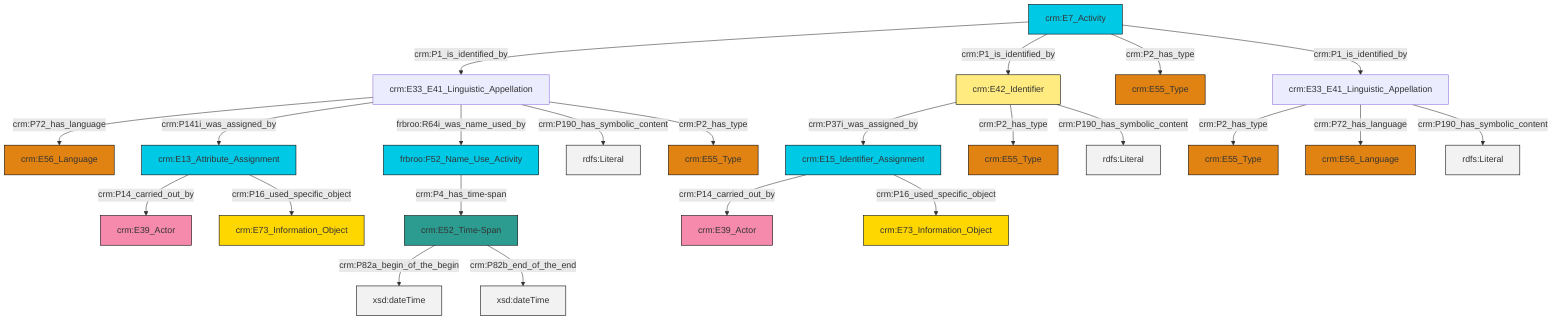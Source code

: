 graph TD
classDef Literal fill:#f2f2f2,stroke:#000000;
classDef CRM_Entity fill:#FFFFFF,stroke:#000000;
classDef Temporal_Entity fill:#00C9E6, stroke:#000000;
classDef Type fill:#E18312, stroke:#000000;
classDef Time-Span fill:#2C9C91, stroke:#000000;
classDef Appellation fill:#FFEB7F, stroke:#000000;
classDef Place fill:#008836, stroke:#000000;
classDef Persistent_Item fill:#B266B2, stroke:#000000;
classDef Conceptual_Object fill:#FFD700, stroke:#000000;
classDef Physical_Thing fill:#D2B48C, stroke:#000000;
classDef Actor fill:#f58aad, stroke:#000000;
classDef PC_Classes fill:#4ce600, stroke:#000000;
classDef Multi fill:#cccccc,stroke:#000000;

14["crm:E52_Time-Span"]:::Time-Span -->|crm:P82a_begin_of_the_begin| 15[xsd:dateTime]:::Literal
16["crm:E33_E41_Linguistic_Appellation"]:::Default -->|crm:P72_has_language| 17["crm:E56_Language"]:::Type
16["crm:E33_E41_Linguistic_Appellation"]:::Default -->|crm:P141i_was_assigned_by| 18["crm:E13_Attribute_Assignment"]:::Temporal_Entity
18["crm:E13_Attribute_Assignment"]:::Temporal_Entity -->|crm:P14_carried_out_by| 8["crm:E39_Actor"]:::Actor
19["crm:E33_E41_Linguistic_Appellation"]:::Default -->|crm:P2_has_type| 10["crm:E55_Type"]:::Type
20["frbroo:F52_Name_Use_Activity"]:::Temporal_Entity -->|crm:P4_has_time-span| 14["crm:E52_Time-Span"]:::Time-Span
16["crm:E33_E41_Linguistic_Appellation"]:::Default -->|frbroo:R64i_was_name_used_by| 20["frbroo:F52_Name_Use_Activity"]:::Temporal_Entity
4["crm:E7_Activity"]:::Temporal_Entity -->|crm:P1_is_identified_by| 16["crm:E33_E41_Linguistic_Appellation"]:::Default
0["crm:E15_Identifier_Assignment"]:::Temporal_Entity -->|crm:P14_carried_out_by| 23["crm:E39_Actor"]:::Actor
16["crm:E33_E41_Linguistic_Appellation"]:::Default -->|crm:P190_has_symbolic_content| 24[rdfs:Literal]:::Literal
4["crm:E7_Activity"]:::Temporal_Entity -->|crm:P1_is_identified_by| 25["crm:E42_Identifier"]:::Appellation
0["crm:E15_Identifier_Assignment"]:::Temporal_Entity -->|crm:P16_used_specific_object| 29["crm:E73_Information_Object"]:::Conceptual_Object
25["crm:E42_Identifier"]:::Appellation -->|crm:P37i_was_assigned_by| 0["crm:E15_Identifier_Assignment"]:::Temporal_Entity
4["crm:E7_Activity"]:::Temporal_Entity -->|crm:P2_has_type| 21["crm:E55_Type"]:::Type
25["crm:E42_Identifier"]:::Appellation -->|crm:P2_has_type| 2["crm:E55_Type"]:::Type
19["crm:E33_E41_Linguistic_Appellation"]:::Default -->|crm:P72_has_language| 34["crm:E56_Language"]:::Type
14["crm:E52_Time-Span"]:::Time-Span -->|crm:P82b_end_of_the_end| 36[xsd:dateTime]:::Literal
19["crm:E33_E41_Linguistic_Appellation"]:::Default -->|crm:P190_has_symbolic_content| 37[rdfs:Literal]:::Literal
25["crm:E42_Identifier"]:::Appellation -->|crm:P190_has_symbolic_content| 38[rdfs:Literal]:::Literal
16["crm:E33_E41_Linguistic_Appellation"]:::Default -->|crm:P2_has_type| 12["crm:E55_Type"]:::Type
4["crm:E7_Activity"]:::Temporal_Entity -->|crm:P1_is_identified_by| 19["crm:E33_E41_Linguistic_Appellation"]:::Default
18["crm:E13_Attribute_Assignment"]:::Temporal_Entity -->|crm:P16_used_specific_object| 6["crm:E73_Information_Object"]:::Conceptual_Object